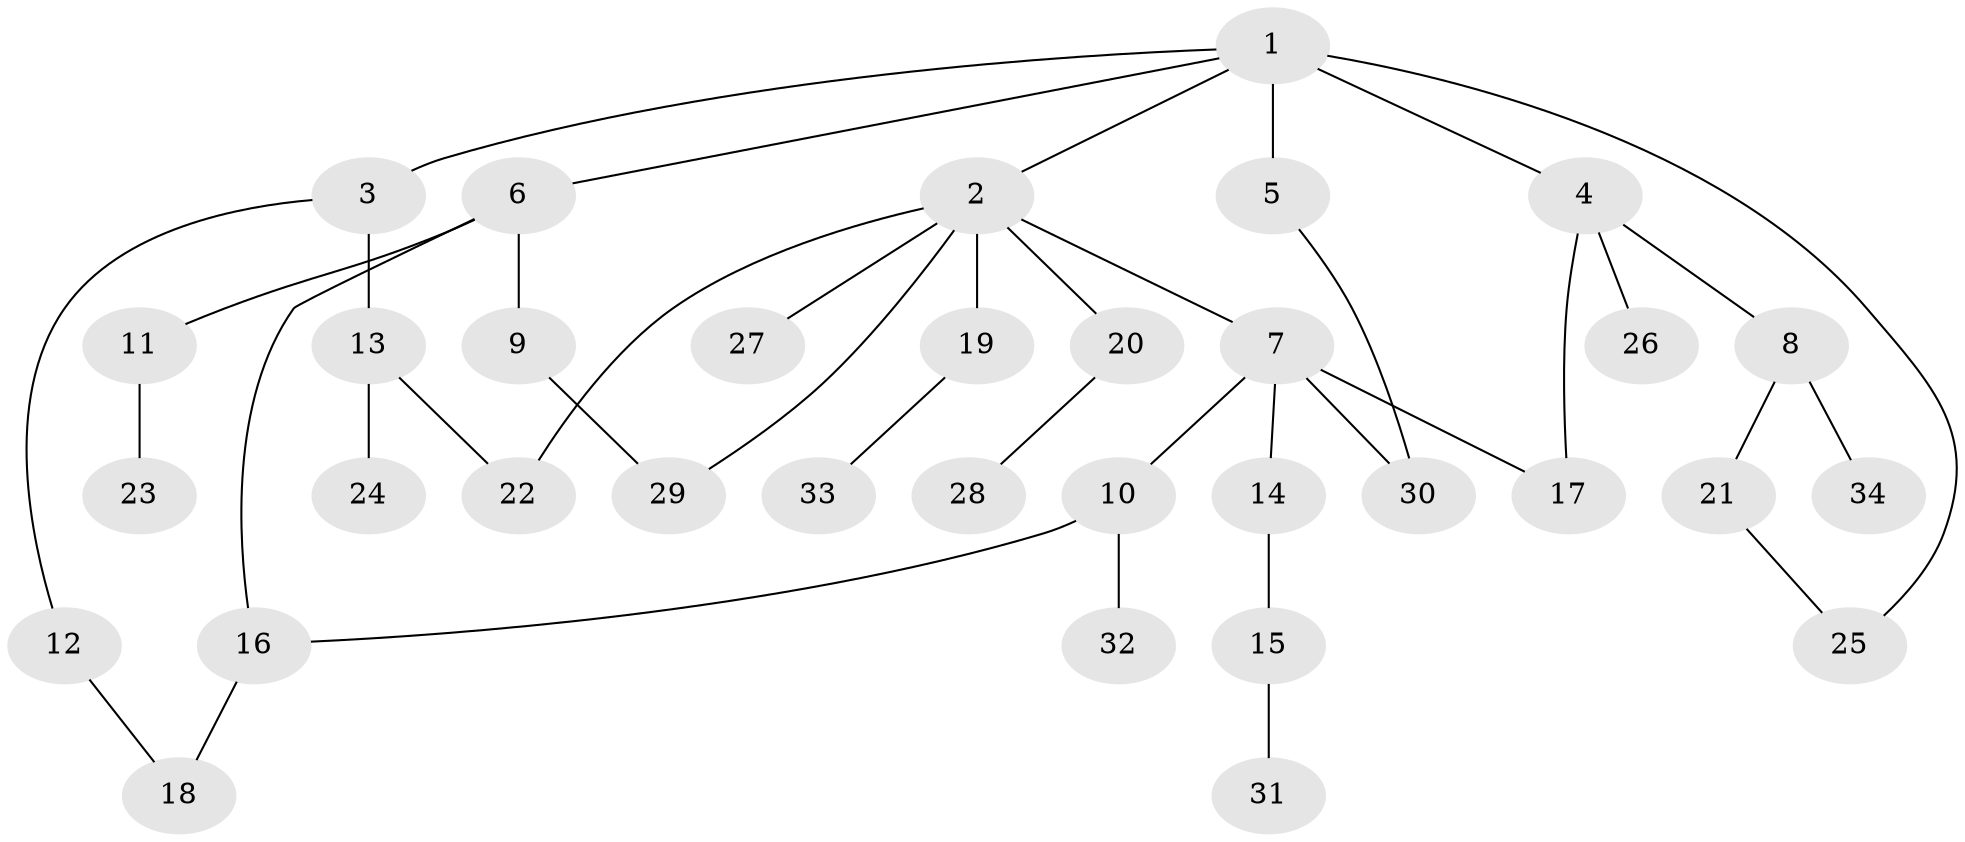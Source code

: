 // original degree distribution, {6: 0.03614457831325301, 4: 0.07228915662650602, 1: 0.39759036144578314, 3: 0.14457831325301204, 2: 0.3132530120481928, 5: 0.03614457831325301}
// Generated by graph-tools (version 1.1) at 2025/49/03/04/25 22:49:09]
// undirected, 34 vertices, 40 edges
graph export_dot {
  node [color=gray90,style=filled];
  1;
  2;
  3;
  4;
  5;
  6;
  7;
  8;
  9;
  10;
  11;
  12;
  13;
  14;
  15;
  16;
  17;
  18;
  19;
  20;
  21;
  22;
  23;
  24;
  25;
  26;
  27;
  28;
  29;
  30;
  31;
  32;
  33;
  34;
  1 -- 2 [weight=1.0];
  1 -- 3 [weight=1.0];
  1 -- 4 [weight=1.0];
  1 -- 5 [weight=2.0];
  1 -- 6 [weight=1.0];
  1 -- 25 [weight=1.0];
  2 -- 7 [weight=1.0];
  2 -- 19 [weight=1.0];
  2 -- 20 [weight=1.0];
  2 -- 22 [weight=1.0];
  2 -- 27 [weight=1.0];
  2 -- 29 [weight=1.0];
  3 -- 12 [weight=1.0];
  3 -- 13 [weight=2.0];
  4 -- 8 [weight=1.0];
  4 -- 17 [weight=1.0];
  4 -- 26 [weight=1.0];
  5 -- 30 [weight=1.0];
  6 -- 9 [weight=1.0];
  6 -- 11 [weight=1.0];
  6 -- 16 [weight=1.0];
  7 -- 10 [weight=1.0];
  7 -- 14 [weight=1.0];
  7 -- 17 [weight=1.0];
  7 -- 30 [weight=1.0];
  8 -- 21 [weight=1.0];
  8 -- 34 [weight=1.0];
  9 -- 29 [weight=1.0];
  10 -- 16 [weight=1.0];
  10 -- 32 [weight=2.0];
  11 -- 23 [weight=1.0];
  12 -- 18 [weight=1.0];
  13 -- 22 [weight=1.0];
  13 -- 24 [weight=1.0];
  14 -- 15 [weight=2.0];
  15 -- 31 [weight=1.0];
  16 -- 18 [weight=1.0];
  19 -- 33 [weight=1.0];
  20 -- 28 [weight=1.0];
  21 -- 25 [weight=1.0];
}
